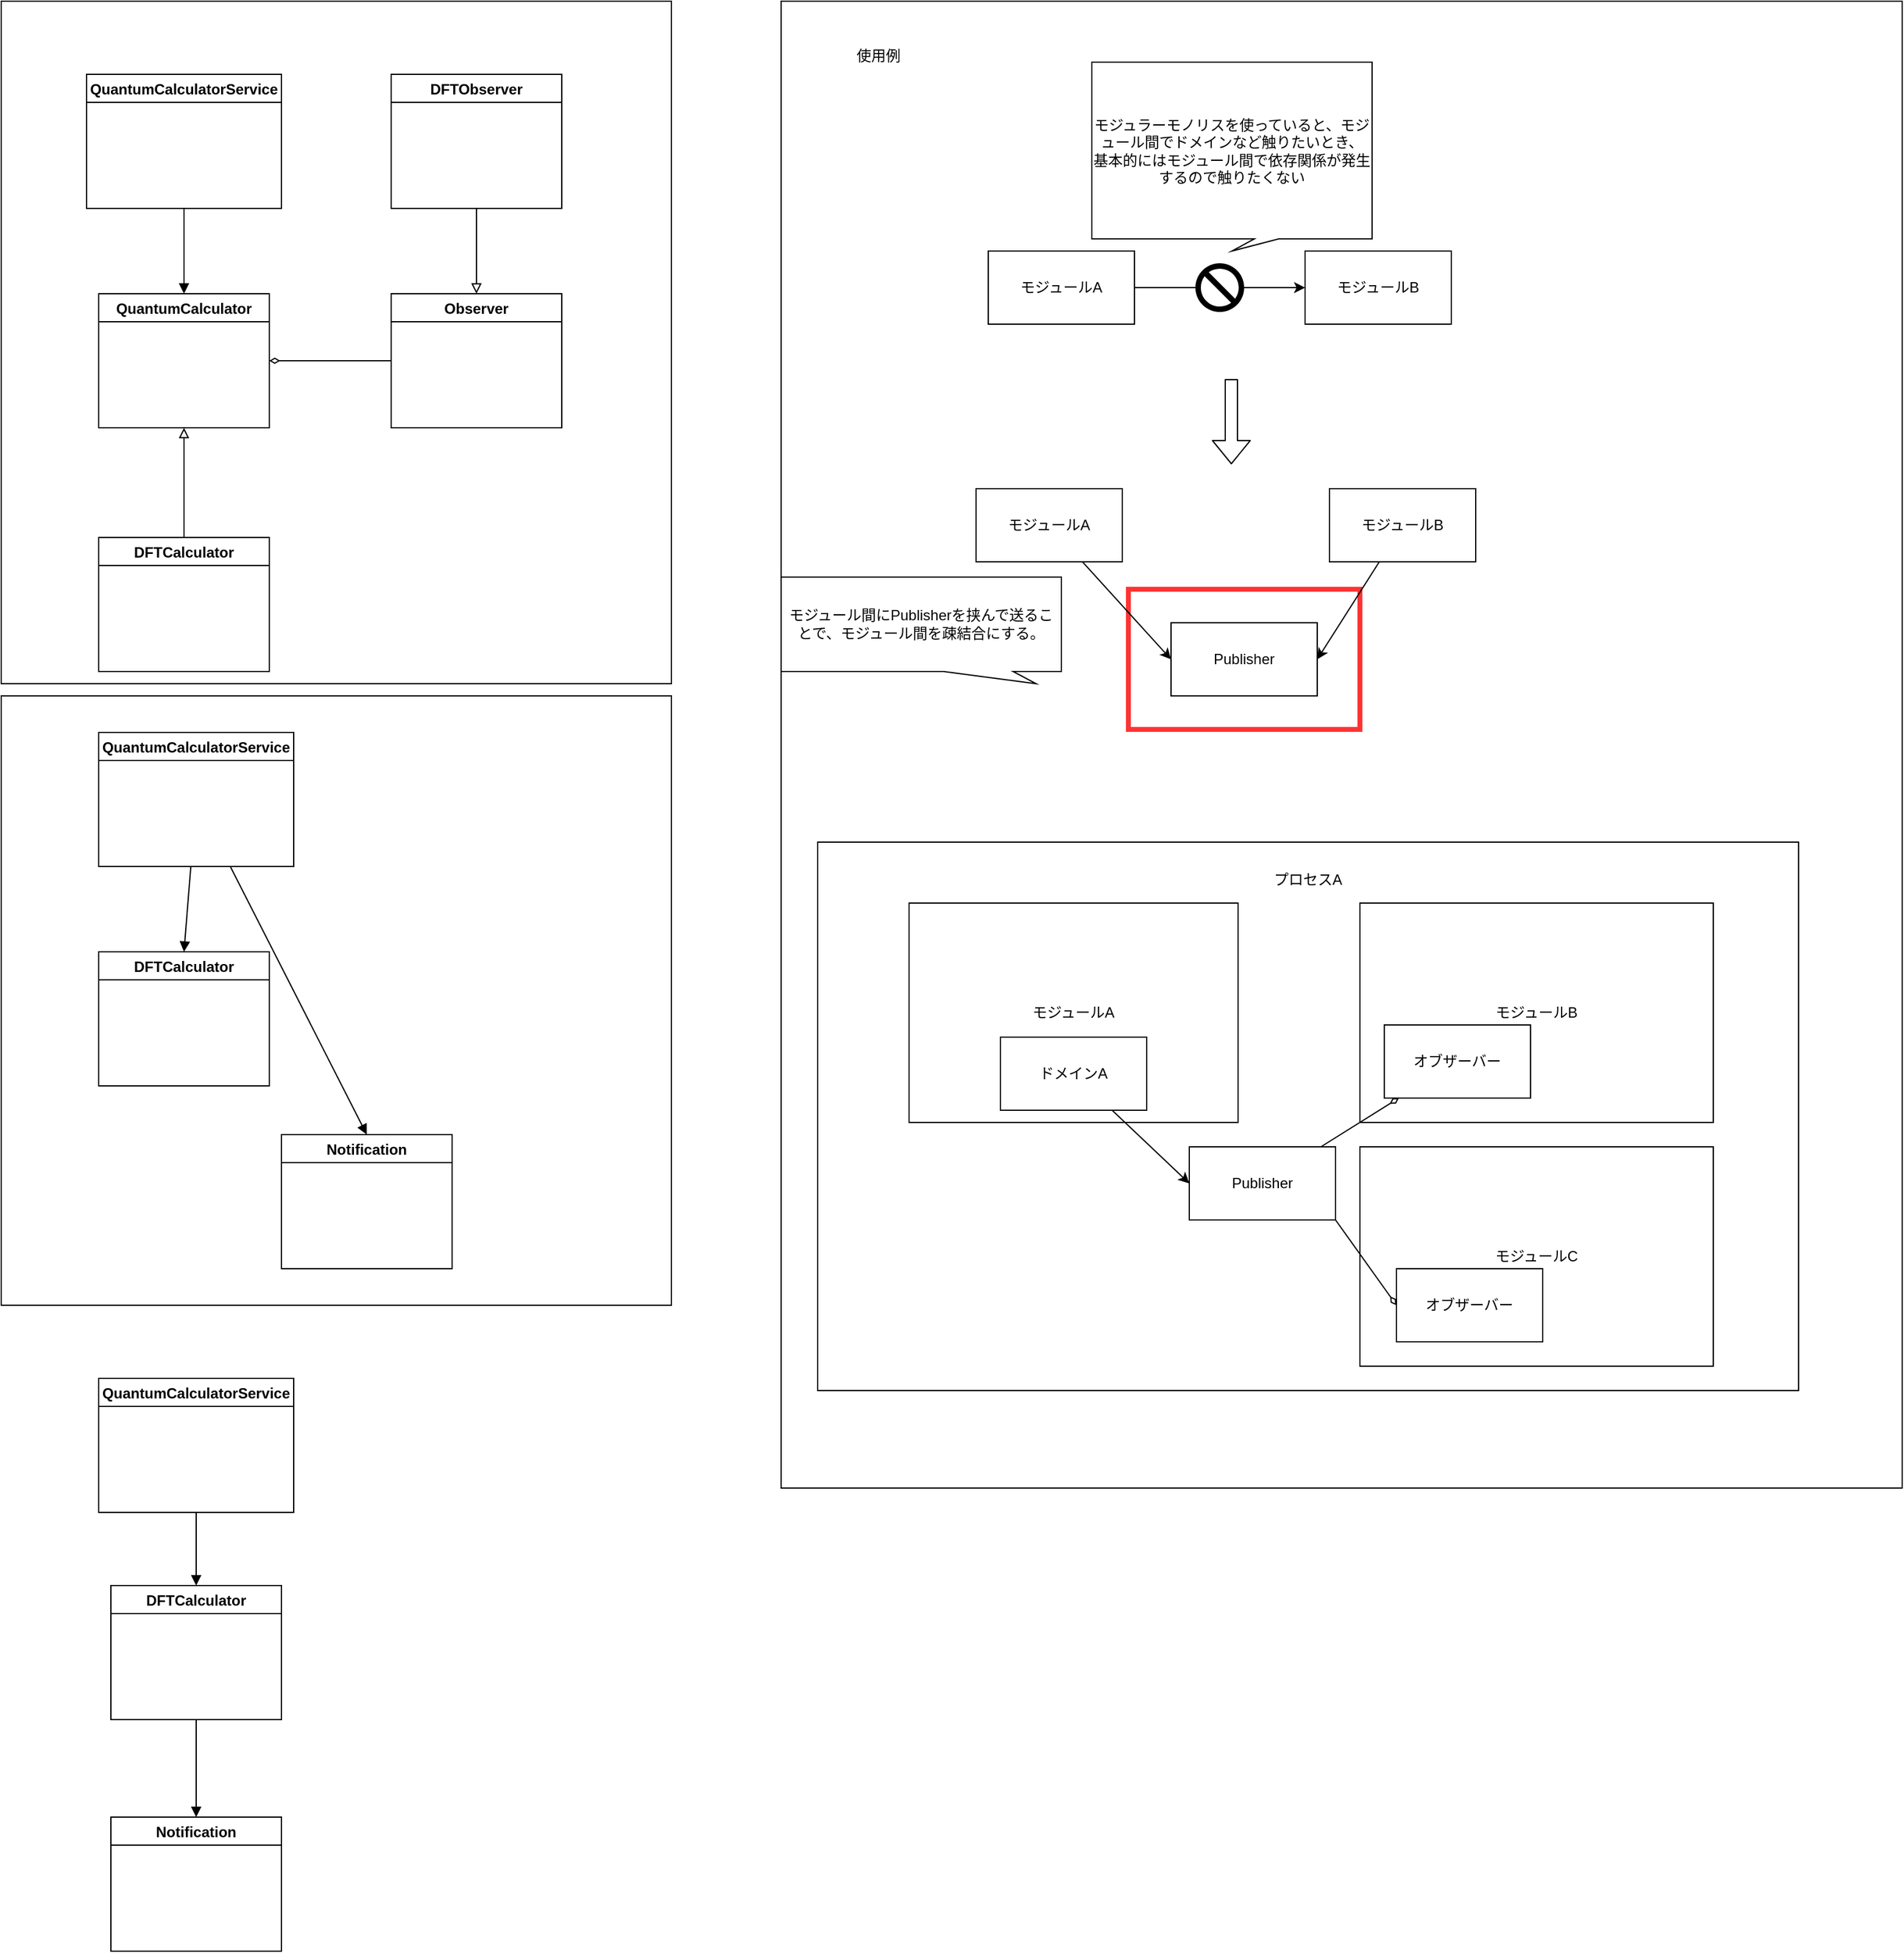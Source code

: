 <mxfile>
    <diagram id="JCCNLBj2ZMaoP5BMb1Lu" name="Page-1">
        <mxGraphModel dx="988" dy="1490" grid="1" gridSize="10" guides="1" tooltips="1" connect="1" arrows="1" fold="1" page="1" pageScale="1" pageWidth="1169" pageHeight="827" math="0" shadow="0">
            <root>
                <mxCell id="0"/>
                <mxCell id="1" parent="0"/>
                <mxCell id="54" value="" style="rounded=0;whiteSpace=wrap;html=1;" vertex="1" parent="1">
                    <mxGeometry x="680" y="-120" width="920" height="1220" as="geometry"/>
                </mxCell>
                <mxCell id="50" value="プロセスA&lt;br&gt;&lt;br&gt;&lt;br&gt;&lt;br&gt;&lt;br&gt;&lt;br&gt;&lt;br&gt;&lt;br&gt;&lt;br&gt;&lt;br&gt;&lt;br&gt;&lt;br&gt;&lt;br&gt;&lt;br&gt;&lt;br&gt;&lt;br&gt;&lt;br&gt;&lt;br&gt;&lt;br&gt;&lt;br&gt;&lt;br&gt;&lt;br&gt;&lt;br&gt;&lt;br&gt;&lt;br&gt;&lt;br&gt;&lt;br&gt;&lt;br&gt;" style="rounded=0;whiteSpace=wrap;html=1;" vertex="1" parent="1">
                    <mxGeometry x="710" y="570" width="805" height="450" as="geometry"/>
                </mxCell>
                <mxCell id="40" value="" style="rounded=0;whiteSpace=wrap;html=1;strokeColor=#FF3333;strokeWidth=4;" vertex="1" parent="1">
                    <mxGeometry x="965" y="362.5" width="190" height="115" as="geometry"/>
                </mxCell>
                <mxCell id="24" value="" style="rounded=0;whiteSpace=wrap;html=1;" parent="1" vertex="1">
                    <mxGeometry x="40" y="450" width="550" height="500" as="geometry"/>
                </mxCell>
                <mxCell id="23" value="" style="rounded=0;whiteSpace=wrap;html=1;" parent="1" vertex="1">
                    <mxGeometry x="40" y="-120" width="550" height="560" as="geometry"/>
                </mxCell>
                <mxCell id="3" value="QuantumCalculator" style="swimlane;" parent="1" vertex="1">
                    <mxGeometry x="120" y="120" width="140" height="110" as="geometry"/>
                </mxCell>
                <mxCell id="5" style="edgeStyle=none;html=1;entryX=0.5;entryY=1;entryDx=0;entryDy=0;endArrow=block;endFill=0;" parent="1" source="4" target="3" edge="1">
                    <mxGeometry relative="1" as="geometry">
                        <mxPoint x="190" y="250" as="targetPoint"/>
                    </mxGeometry>
                </mxCell>
                <mxCell id="4" value="DFTCalculator" style="swimlane;" parent="1" vertex="1">
                    <mxGeometry x="120" y="320" width="140" height="110" as="geometry"/>
                </mxCell>
                <mxCell id="8" style="edgeStyle=none;html=1;entryX=1;entryY=0.5;entryDx=0;entryDy=0;endArrow=diamondThin;endFill=0;" parent="1" source="6" target="3" edge="1">
                    <mxGeometry relative="1" as="geometry"/>
                </mxCell>
                <mxCell id="6" value="Observer" style="swimlane;" parent="1" vertex="1">
                    <mxGeometry x="360" y="120" width="140" height="110" as="geometry"/>
                </mxCell>
                <mxCell id="9" style="edgeStyle=none;html=1;entryX=0.5;entryY=0;entryDx=0;entryDy=0;endArrow=block;endFill=0;" parent="1" source="7" target="6" edge="1">
                    <mxGeometry relative="1" as="geometry"/>
                </mxCell>
                <mxCell id="7" value="DFTObserver" style="swimlane;" parent="1" vertex="1">
                    <mxGeometry x="360" y="-60" width="140" height="110" as="geometry"/>
                </mxCell>
                <mxCell id="10" value="DFTCalculator" style="swimlane;" parent="1" vertex="1">
                    <mxGeometry x="120" y="660" width="140" height="110" as="geometry"/>
                </mxCell>
                <mxCell id="12" style="edgeStyle=none;html=1;entryX=0.5;entryY=0;entryDx=0;entryDy=0;endArrow=block;endFill=1;" parent="1" source="11" target="10" edge="1">
                    <mxGeometry relative="1" as="geometry"/>
                </mxCell>
                <mxCell id="14" style="edgeStyle=none;html=1;entryX=0.5;entryY=0;entryDx=0;entryDy=0;endArrow=block;endFill=1;" parent="1" source="11" target="13" edge="1">
                    <mxGeometry relative="1" as="geometry"/>
                </mxCell>
                <mxCell id="11" value="QuantumCalculatorService" style="swimlane;" parent="1" vertex="1">
                    <mxGeometry x="120" y="480" width="160" height="110" as="geometry"/>
                </mxCell>
                <mxCell id="13" value="Notification" style="swimlane;" parent="1" vertex="1">
                    <mxGeometry x="270" y="810" width="140" height="110" as="geometry"/>
                </mxCell>
                <mxCell id="19" style="edgeStyle=none;html=1;entryX=0.5;entryY=0;entryDx=0;entryDy=0;endArrow=block;endFill=1;" parent="1" source="15" target="17" edge="1">
                    <mxGeometry relative="1" as="geometry"/>
                </mxCell>
                <mxCell id="15" value="DFTCalculator" style="swimlane;" parent="1" vertex="1">
                    <mxGeometry x="130" y="1180" width="140" height="110" as="geometry"/>
                </mxCell>
                <mxCell id="18" style="edgeStyle=none;html=1;entryX=0.5;entryY=0;entryDx=0;entryDy=0;endArrow=block;endFill=1;" parent="1" source="16" target="15" edge="1">
                    <mxGeometry relative="1" as="geometry"/>
                </mxCell>
                <mxCell id="16" value="QuantumCalculatorService" style="swimlane;" parent="1" vertex="1">
                    <mxGeometry x="120" y="1010" width="160" height="110" as="geometry"/>
                </mxCell>
                <mxCell id="17" value="Notification" style="swimlane;" parent="1" vertex="1">
                    <mxGeometry x="130" y="1370" width="140" height="110" as="geometry"/>
                </mxCell>
                <mxCell id="21" style="edgeStyle=none;html=1;entryX=0.5;entryY=0;entryDx=0;entryDy=0;endArrow=block;endFill=1;" parent="1" source="20" target="3" edge="1">
                    <mxGeometry relative="1" as="geometry"/>
                </mxCell>
                <mxCell id="20" value="QuantumCalculatorService" style="swimlane;" parent="1" vertex="1">
                    <mxGeometry x="110" y="-60" width="160" height="110" as="geometry"/>
                </mxCell>
                <mxCell id="32" style="edgeStyle=none;html=1;entryX=0;entryY=0.5;entryDx=0;entryDy=0;startArrow=none;" edge="1" parent="1" source="33" target="30">
                    <mxGeometry relative="1" as="geometry"/>
                </mxCell>
                <mxCell id="29" value="モジュールA" style="rounded=0;whiteSpace=wrap;html=1;" vertex="1" parent="1">
                    <mxGeometry x="850" y="85" width="120" height="60" as="geometry"/>
                </mxCell>
                <mxCell id="30" value="モジュールB" style="rounded=0;whiteSpace=wrap;html=1;" vertex="1" parent="1">
                    <mxGeometry x="1110" y="85" width="120" height="60" as="geometry"/>
                </mxCell>
                <mxCell id="39" style="edgeStyle=none;html=1;entryX=1;entryY=0.5;entryDx=0;entryDy=0;" edge="1" parent="1" source="31" target="37">
                    <mxGeometry relative="1" as="geometry"/>
                </mxCell>
                <mxCell id="31" value="モジュールB" style="rounded=0;whiteSpace=wrap;html=1;" vertex="1" parent="1">
                    <mxGeometry x="1130" y="280" width="120" height="60" as="geometry"/>
                </mxCell>
                <mxCell id="33" value="" style="shape=mxgraph.signs.safety.no;html=1;pointerEvents=1;fillColor=#000000;strokeColor=none;verticalLabelPosition=bottom;verticalAlign=top;align=center;" vertex="1" parent="1">
                    <mxGeometry x="1020" y="95" width="40" height="40" as="geometry"/>
                </mxCell>
                <mxCell id="34" value="" style="edgeStyle=none;html=1;entryX=0;entryY=0.5;entryDx=0;entryDy=0;endArrow=none;" edge="1" parent="1" source="29" target="33">
                    <mxGeometry relative="1" as="geometry">
                        <mxPoint x="970" y="115" as="sourcePoint"/>
                        <mxPoint x="1110" y="115" as="targetPoint"/>
                    </mxGeometry>
                </mxCell>
                <mxCell id="35" value="モジュラーモノリスを使っていると、モジュール間でドメインなど触りたいとき、&lt;br&gt;基本的にはモジュール間で依存関係が発生するので触りたくない" style="shape=callout;whiteSpace=wrap;html=1;perimeter=calloutPerimeter;size=10;position=0.58;base=20;" vertex="1" parent="1">
                    <mxGeometry x="935" y="-70" width="230" height="155" as="geometry"/>
                </mxCell>
                <mxCell id="38" style="edgeStyle=none;html=1;entryX=0;entryY=0.5;entryDx=0;entryDy=0;" edge="1" parent="1" source="36" target="37">
                    <mxGeometry relative="1" as="geometry"/>
                </mxCell>
                <mxCell id="36" value="モジュールA" style="rounded=0;whiteSpace=wrap;html=1;" vertex="1" parent="1">
                    <mxGeometry x="840" y="280" width="120" height="60" as="geometry"/>
                </mxCell>
                <mxCell id="37" value="Publisher" style="rounded=0;whiteSpace=wrap;html=1;" vertex="1" parent="1">
                    <mxGeometry x="1000" y="390" width="120" height="60" as="geometry"/>
                </mxCell>
                <mxCell id="41" value="モジュール間にPublisherを挟んで送ることで、モジュール間を疎結合にする。" style="shape=callout;whiteSpace=wrap;html=1;perimeter=calloutPerimeter;size=10;position=0.58;base=57;position2=0.91;" vertex="1" parent="1">
                    <mxGeometry x="680" y="352.5" width="230" height="87.5" as="geometry"/>
                </mxCell>
                <mxCell id="42" value="" style="shape=flexArrow;endArrow=classic;html=1;" edge="1" parent="1">
                    <mxGeometry width="50" height="50" relative="1" as="geometry">
                        <mxPoint x="1049.5" y="190" as="sourcePoint"/>
                        <mxPoint x="1049.5" y="260" as="targetPoint"/>
                    </mxGeometry>
                </mxCell>
                <mxCell id="43" value="モジュールA" style="rounded=0;whiteSpace=wrap;html=1;" vertex="1" parent="1">
                    <mxGeometry x="785" y="620" width="270" height="180" as="geometry"/>
                </mxCell>
                <mxCell id="47" style="edgeStyle=none;html=1;entryX=0;entryY=0.5;entryDx=0;entryDy=0;" edge="1" parent="1" source="44" target="46">
                    <mxGeometry relative="1" as="geometry"/>
                </mxCell>
                <mxCell id="44" value="ドメインA" style="rounded=0;whiteSpace=wrap;html=1;" vertex="1" parent="1">
                    <mxGeometry x="860" y="730" width="120" height="60" as="geometry"/>
                </mxCell>
                <mxCell id="45" value="モジュールB" style="rounded=0;whiteSpace=wrap;html=1;" vertex="1" parent="1">
                    <mxGeometry x="1155" y="620" width="290" height="180" as="geometry"/>
                </mxCell>
                <mxCell id="49" style="edgeStyle=none;html=1;endArrow=diamondThin;endFill=0;" edge="1" parent="1" source="46" target="48">
                    <mxGeometry relative="1" as="geometry"/>
                </mxCell>
                <mxCell id="46" value="Publisher" style="rounded=0;whiteSpace=wrap;html=1;" vertex="1" parent="1">
                    <mxGeometry x="1015" y="820" width="120" height="60" as="geometry"/>
                </mxCell>
                <mxCell id="48" value="オブザーバー" style="rounded=0;whiteSpace=wrap;html=1;" vertex="1" parent="1">
                    <mxGeometry x="1175" y="720" width="120" height="60" as="geometry"/>
                </mxCell>
                <mxCell id="51" value="モジュールC" style="rounded=0;whiteSpace=wrap;html=1;" vertex="1" parent="1">
                    <mxGeometry x="1155" y="820" width="290" height="180" as="geometry"/>
                </mxCell>
                <mxCell id="52" value="オブザーバー" style="rounded=0;whiteSpace=wrap;html=1;" vertex="1" parent="1">
                    <mxGeometry x="1185" y="920" width="120" height="60" as="geometry"/>
                </mxCell>
                <mxCell id="53" style="edgeStyle=none;html=1;endArrow=diamondThin;endFill=0;entryX=0;entryY=0.5;entryDx=0;entryDy=0;exitX=1;exitY=1;exitDx=0;exitDy=0;" edge="1" parent="1" source="46" target="52">
                    <mxGeometry relative="1" as="geometry">
                        <mxPoint x="1145" y="830" as="sourcePoint"/>
                        <mxPoint x="1205" y="800" as="targetPoint"/>
                    </mxGeometry>
                </mxCell>
                <mxCell id="55" value="使用例" style="text;html=1;strokeColor=none;fillColor=none;align=center;verticalAlign=middle;whiteSpace=wrap;rounded=0;" vertex="1" parent="1">
                    <mxGeometry x="730" y="-90" width="60" height="30" as="geometry"/>
                </mxCell>
            </root>
        </mxGraphModel>
    </diagram>
</mxfile>